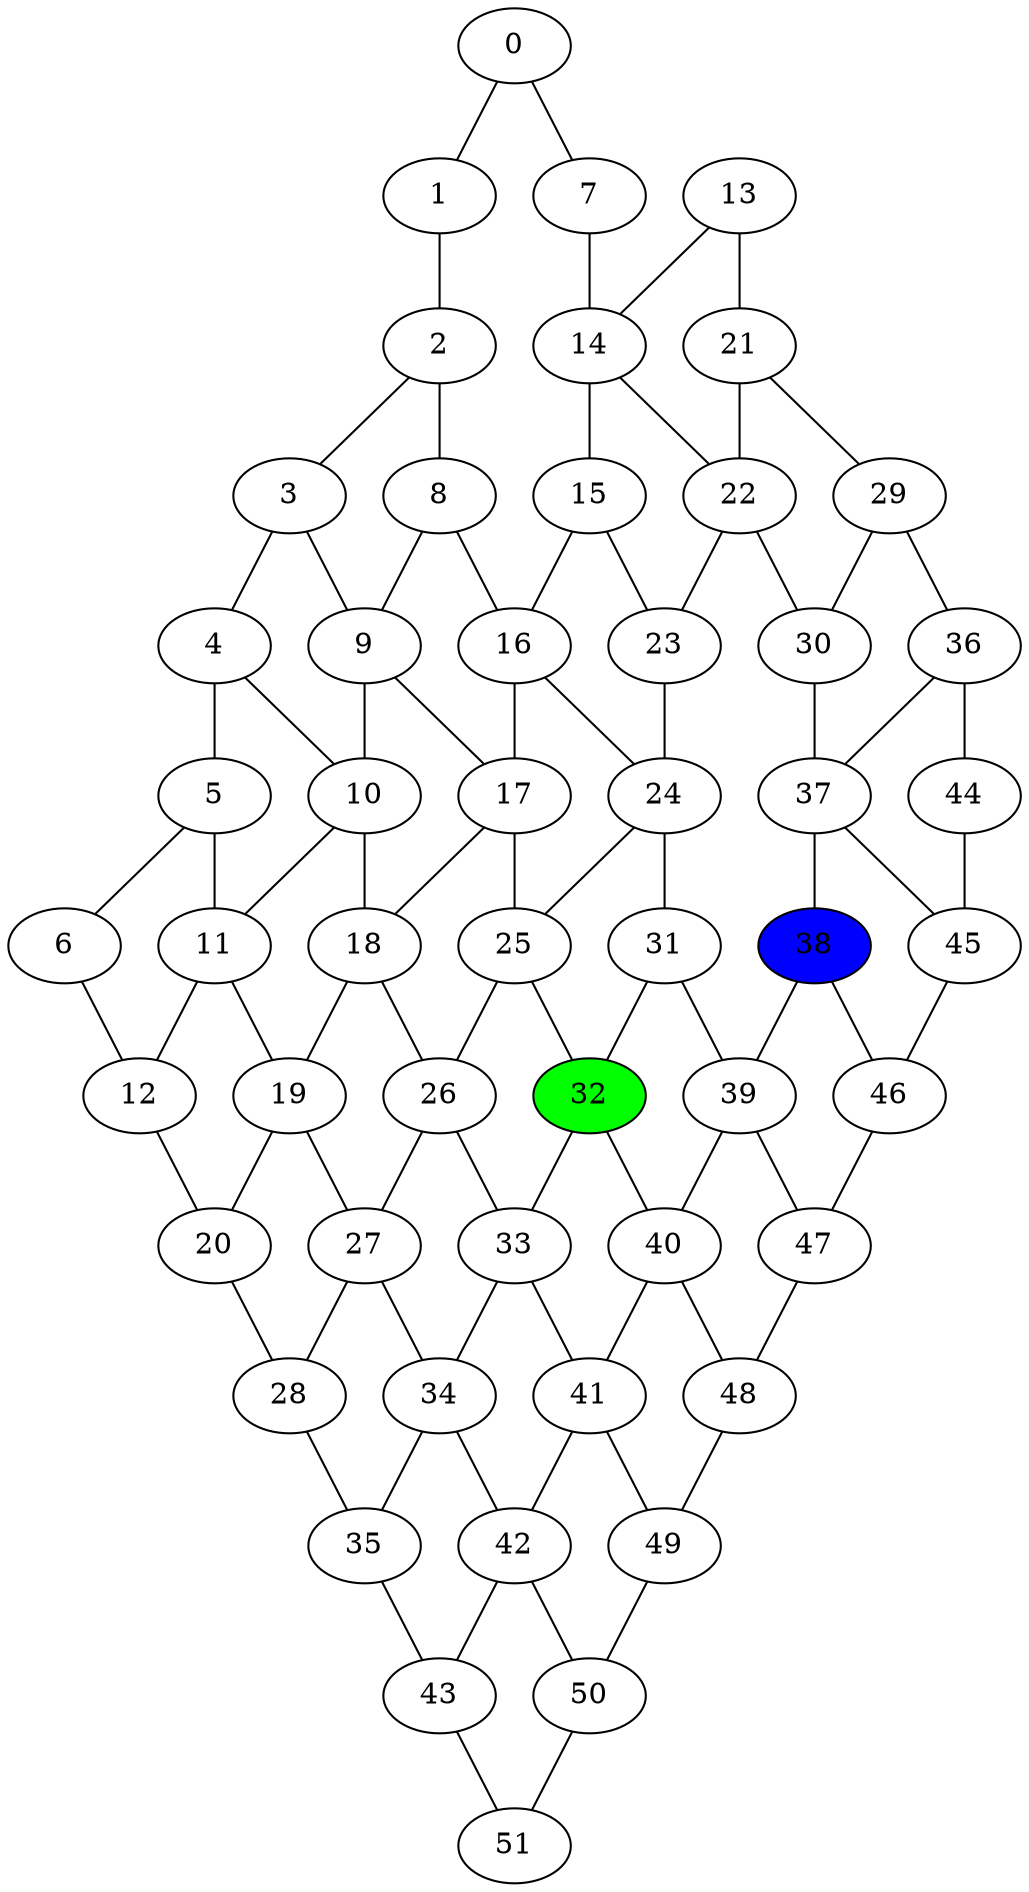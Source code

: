 graph G {
0 -- 1
0 -- 7
1 -- 2
2 -- 3
2 -- 8
3 -- 4
3 -- 9
4 -- 5
4 -- 10
5 -- 6
5 -- 11
6 -- 12
7 -- 14
8 -- 9
8 -- 16
9 -- 10
9 -- 17
10 -- 11
10 -- 18
11 -- 12
11 -- 19
12 -- 20
13 -- 14
13 -- 21
14 -- 15
14 -- 22
15 -- 16
15 -- 23
16 -- 17
16 -- 24
17 -- 18
17 -- 25
18 -- 19
18 -- 26
19 -- 20
19 -- 27
20 -- 28
21 -- 22
21 -- 29
22 -- 23
22 -- 30
23 -- 24
24 -- 25
24 -- 31
25 -- 26
25 -- 32
26 -- 27
26 -- 33
27 -- 28
27 -- 34
28 -- 35
29 -- 30
29 -- 36
30 -- 37
31 -- 32
31 -- 39
32 -- 33
32 -- 40
33 -- 34
33 -- 41
34 -- 35
34 -- 42
35 -- 43
36 -- 37
36 -- 44
37 -- 38
37 -- 45
38 -- 39
38 -- 46
39 -- 40
39 -- 47
40 -- 41
40 -- 48
41 -- 42
41 -- 49
42 -- 43
42 -- 50
43 -- 51
44 -- 45
45 -- 46
46 -- 47
47 -- 48
48 -- 49
49 -- 50
50 -- 51
32 [fillcolor=green, style=filled]
38 [fillcolor=blue, style=filled]
}